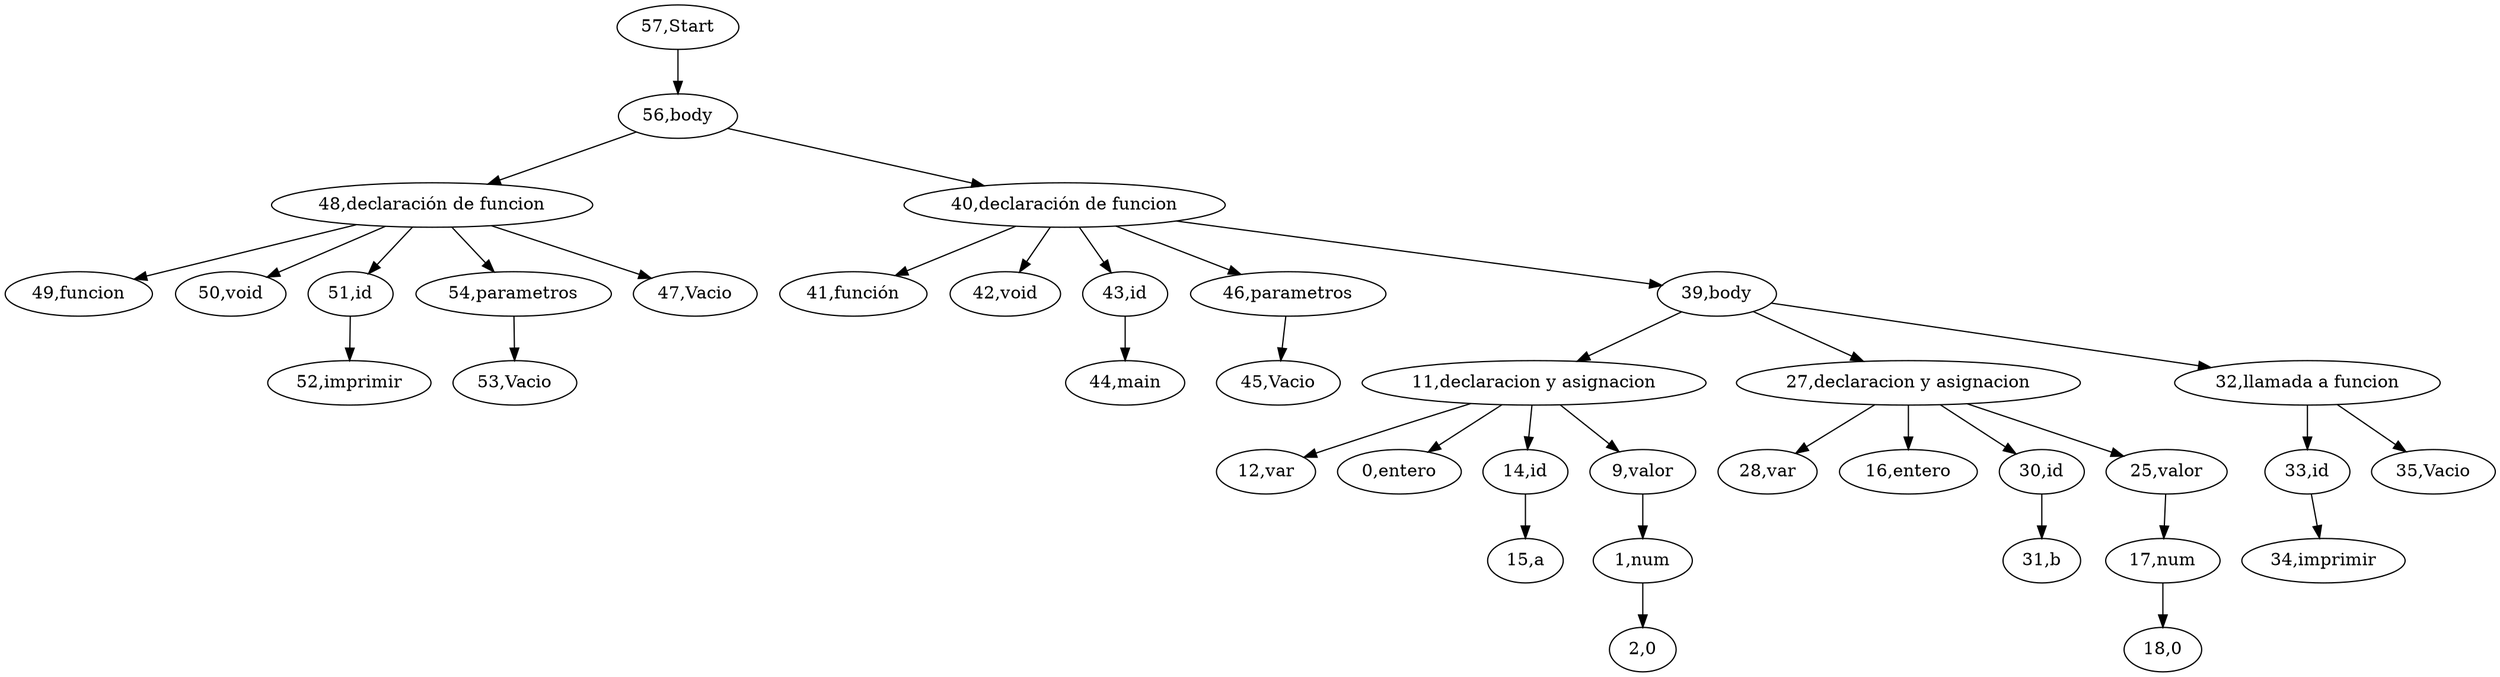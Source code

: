 digraph {
"57,Start" -> "56,body";
"56,body" -> "48,declaración de funcion";
"48,declaración de funcion" -> "49,funcion";
"48,declaración de funcion" -> "50,void";
"48,declaración de funcion" -> "51,id";
"51,id" -> "52,imprimir";
"48,declaración de funcion" -> "54,parametros";
"54,parametros" -> "53,Vacio";
"48,declaración de funcion" -> "47,Vacio";
"56,body" -> "40,declaración de funcion";
"40,declaración de funcion" -> "41,función";
"40,declaración de funcion" -> "42,void";
"40,declaración de funcion" -> "43,id";
"43,id" -> "44,main";
"40,declaración de funcion" -> "46,parametros";
"46,parametros" -> "45,Vacio";
"40,declaración de funcion" -> "39,body";
"39,body" -> "11,declaracion y asignacion";
"11,declaracion y asignacion" -> "12,var";
"11,declaracion y asignacion" -> "0,entero";
"11,declaracion y asignacion" -> "14,id";
"14,id" -> "15,a";
"11,declaracion y asignacion" -> "9,valor";
"9,valor" -> "1,num";
"1,num" -> "2,0";
"39,body" -> "27,declaracion y asignacion";
"27,declaracion y asignacion" -> "28,var";
"27,declaracion y asignacion" -> "16,entero";
"27,declaracion y asignacion" -> "30,id";
"30,id" -> "31,b";
"27,declaracion y asignacion" -> "25,valor";
"25,valor" -> "17,num";
"17,num" -> "18,0";
"39,body" -> "32,llamada a funcion";
"32,llamada a funcion" -> "33,id";
"33,id" -> "34,imprimir";
"32,llamada a funcion" -> "35,Vacio";

}